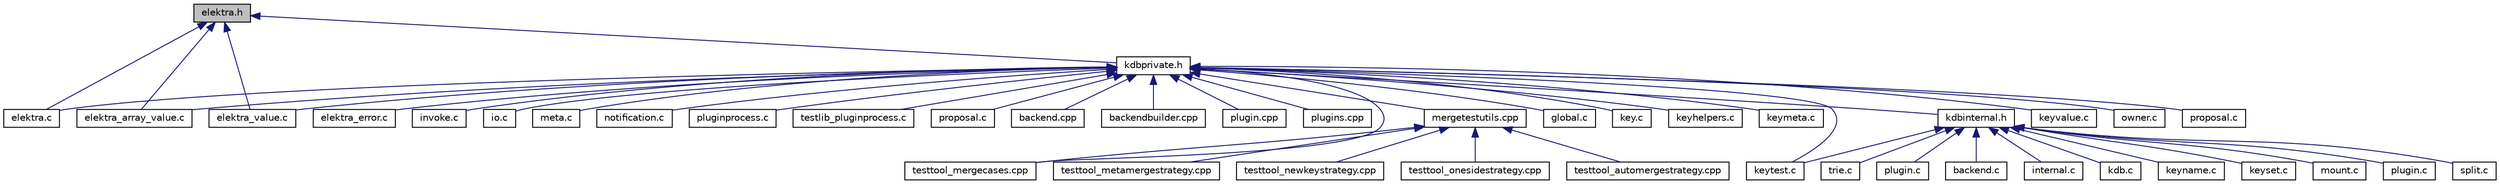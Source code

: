 digraph "elektra.h"
{
  edge [fontname="Helvetica",fontsize="10",labelfontname="Helvetica",labelfontsize="10"];
  node [fontname="Helvetica",fontsize="10",shape=record];
  Node10 [label="elektra.h",height=0.2,width=0.4,color="black", fillcolor="grey75", style="filled", fontcolor="black"];
  Node10 -> Node11 [dir="back",color="midnightblue",fontsize="10",style="solid",fontname="Helvetica"];
  Node11 [label="elektra.c",height=0.2,width=0.4,color="black", fillcolor="white", style="filled",URL="$elektra_8c.html",tooltip="Elektra High Level API. "];
  Node10 -> Node12 [dir="back",color="midnightblue",fontsize="10",style="solid",fontname="Helvetica"];
  Node12 [label="elektra_array_value.c",height=0.2,width=0.4,color="black", fillcolor="white", style="filled",URL="$elektra__array__value_8c.html",tooltip="Elektra High Level API. "];
  Node10 -> Node13 [dir="back",color="midnightblue",fontsize="10",style="solid",fontname="Helvetica"];
  Node13 [label="elektra_value.c",height=0.2,width=0.4,color="black", fillcolor="white", style="filled",URL="$elektra__value_8c.html",tooltip="Elektra High Level API. "];
  Node10 -> Node14 [dir="back",color="midnightblue",fontsize="10",style="solid",fontname="Helvetica"];
  Node14 [label="kdbprivate.h",height=0.2,width=0.4,color="black", fillcolor="white", style="filled",URL="$kdbprivate_8h.html",tooltip="Private declarations. "];
  Node14 -> Node15 [dir="back",color="midnightblue",fontsize="10",style="solid",fontname="Helvetica"];
  Node15 [label="global.c",height=0.2,width=0.4,color="black", fillcolor="white", style="filled",URL="$global_8c.html",tooltip="Helpers for global plugins. "];
  Node14 -> Node16 [dir="back",color="midnightblue",fontsize="10",style="solid",fontname="Helvetica"];
  Node16 [label="key.c",height=0.2,width=0.4,color="black", fillcolor="white", style="filled",URL="$key_8c.html",tooltip="Methods for Key manipulation. "];
  Node14 -> Node17 [dir="back",color="midnightblue",fontsize="10",style="solid",fontname="Helvetica"];
  Node17 [label="keyhelpers.c",height=0.2,width=0.4,color="black", fillcolor="white", style="filled",URL="$keyhelpers_8c.html",tooltip="Helpers for key manipulation. "];
  Node14 -> Node18 [dir="back",color="midnightblue",fontsize="10",style="solid",fontname="Helvetica"];
  Node18 [label="keymeta.c",height=0.2,width=0.4,color="black", fillcolor="white", style="filled",URL="$keymeta_8c.html",tooltip="Methods to do various operations on Key metadata. "];
  Node14 -> Node19 [dir="back",color="midnightblue",fontsize="10",style="solid",fontname="Helvetica"];
  Node19 [label="keytest.c",height=0.2,width=0.4,color="black", fillcolor="white", style="filled",URL="$keytest_8c.html",tooltip="Methods for making tests. "];
  Node14 -> Node20 [dir="back",color="midnightblue",fontsize="10",style="solid",fontname="Helvetica"];
  Node20 [label="keyvalue.c",height=0.2,width=0.4,color="black", fillcolor="white", style="filled",URL="$keyvalue_8c.html",tooltip="Methods for Key value manipulation. "];
  Node14 -> Node21 [dir="back",color="midnightblue",fontsize="10",style="solid",fontname="Helvetica"];
  Node21 [label="owner.c",height=0.2,width=0.4,color="black", fillcolor="white", style="filled",URL="$owner_8c.html",tooltip="Obsolete owner methods. "];
  Node14 -> Node22 [dir="back",color="midnightblue",fontsize="10",style="solid",fontname="Helvetica"];
  Node22 [label="proposal.c",height=0.2,width=0.4,color="black", fillcolor="white", style="filled",URL="$elektra_2proposal_8c.html",tooltip="Implementation of proposed API enhancements. "];
  Node14 -> Node11 [dir="back",color="midnightblue",fontsize="10",style="solid",fontname="Helvetica"];
  Node14 -> Node12 [dir="back",color="midnightblue",fontsize="10",style="solid",fontname="Helvetica"];
  Node14 -> Node23 [dir="back",color="midnightblue",fontsize="10",style="solid",fontname="Helvetica"];
  Node23 [label="elektra_error.c",height=0.2,width=0.4,color="black", fillcolor="white", style="filled",URL="$elektra__error_8c.html",tooltip="Elektra error codes. "];
  Node14 -> Node13 [dir="back",color="midnightblue",fontsize="10",style="solid",fontname="Helvetica"];
  Node14 -> Node24 [dir="back",color="midnightblue",fontsize="10",style="solid",fontname="Helvetica"];
  Node24 [label="invoke.c",height=0.2,width=0.4,color="black", fillcolor="white", style="filled",URL="$invoke_8c.html",tooltip="Library for invoking exported plugin functions. "];
  Node14 -> Node25 [dir="back",color="midnightblue",fontsize="10",style="solid",fontname="Helvetica"];
  Node25 [label="io.c",height=0.2,width=0.4,color="black", fillcolor="white", style="filled",URL="$io_8c.html",tooltip="Implementation of I/O functions as defined in kdbio.h. "];
  Node14 -> Node26 [dir="back",color="midnightblue",fontsize="10",style="solid",fontname="Helvetica"];
  Node26 [label="meta.c",height=0.2,width=0.4,color="black", fillcolor="white", style="filled",URL="$meta_8c.html",tooltip="Methods for metadata manipulation. "];
  Node14 -> Node27 [dir="back",color="midnightblue",fontsize="10",style="solid",fontname="Helvetica"];
  Node27 [label="notification.c",height=0.2,width=0.4,color="black", fillcolor="white", style="filled",URL="$notification_8c.html",tooltip="Implementation of notification functions as defined in kdbnotification.h. "];
  Node14 -> Node28 [dir="back",color="midnightblue",fontsize="10",style="solid",fontname="Helvetica"];
  Node28 [label="pluginprocess.c",height=0.2,width=0.4,color="black", fillcolor="white", style="filled",URL="$pluginprocess_8c.html",tooltip="Source for the pluginprocess library. "];
  Node14 -> Node29 [dir="back",color="midnightblue",fontsize="10",style="solid",fontname="Helvetica"];
  Node29 [label="testlib_pluginprocess.c",height=0.2,width=0.4,color="black", fillcolor="white", style="filled",URL="$testlib__pluginprocess_8c.html",tooltip="Tests for pluginprocess library. "];
  Node14 -> Node30 [dir="back",color="midnightblue",fontsize="10",style="solid",fontname="Helvetica"];
  Node30 [label="proposal.c",height=0.2,width=0.4,color="black", fillcolor="white", style="filled",URL="$proposal_2proposal_8c.html",tooltip="Implementation of proposed API enhancements. "];
  Node14 -> Node31 [dir="back",color="midnightblue",fontsize="10",style="solid",fontname="Helvetica"];
  Node31 [label="backend.cpp",height=0.2,width=0.4,color="black", fillcolor="white", style="filled",URL="$src_2backend_8cpp.html",tooltip="Implementation of backend. "];
  Node14 -> Node32 [dir="back",color="midnightblue",fontsize="10",style="solid",fontname="Helvetica"];
  Node32 [label="backendbuilder.cpp",height=0.2,width=0.4,color="black", fillcolor="white", style="filled",URL="$backendbuilder_8cpp.html",tooltip="Implementation of backend builder. "];
  Node14 -> Node33 [dir="back",color="midnightblue",fontsize="10",style="solid",fontname="Helvetica"];
  Node33 [label="plugin.cpp",height=0.2,width=0.4,color="black", fillcolor="white", style="filled",URL="$plugin_8cpp.html",tooltip="Implementation of plugin. "];
  Node14 -> Node34 [dir="back",color="midnightblue",fontsize="10",style="solid",fontname="Helvetica"];
  Node34 [label="plugins.cpp",height=0.2,width=0.4,color="black", fillcolor="white", style="filled",URL="$plugins_8cpp.html",tooltip="Implementation of set/get/error plugins. "];
  Node14 -> Node35 [dir="back",color="midnightblue",fontsize="10",style="solid",fontname="Helvetica"];
  Node35 [label="mergetestutils.cpp",height=0.2,width=0.4,color="black", fillcolor="white", style="filled",URL="$mergetestutils_8cpp.html",tooltip="Implements a helper class for merge related tests. "];
  Node35 -> Node36 [dir="back",color="midnightblue",fontsize="10",style="solid",fontname="Helvetica"];
  Node36 [label="testtool_automergestrategy.cpp",height=0.2,width=0.4,color="black", fillcolor="white", style="filled",URL="$testtool__automergestrategy_8cpp.html",tooltip="Tests for the AutoMergeStrategy. "];
  Node35 -> Node37 [dir="back",color="midnightblue",fontsize="10",style="solid",fontname="Helvetica"];
  Node37 [label="testtool_mergecases.cpp",height=0.2,width=0.4,color="black", fillcolor="white", style="filled",URL="$testtool__mergecases_8cpp.html",tooltip="Tests for the ThreeWayMerge. "];
  Node35 -> Node38 [dir="back",color="midnightblue",fontsize="10",style="solid",fontname="Helvetica"];
  Node38 [label="testtool_metamergestrategy.cpp",height=0.2,width=0.4,color="black", fillcolor="white", style="filled",URL="$testtool__metamergestrategy_8cpp.html",tooltip="Tests for the MetaMergeStrategy. "];
  Node35 -> Node39 [dir="back",color="midnightblue",fontsize="10",style="solid",fontname="Helvetica"];
  Node39 [label="testtool_newkeystrategy.cpp",height=0.2,width=0.4,color="black", fillcolor="white", style="filled",URL="$testtool__newkeystrategy_8cpp.html",tooltip="Tests for the NewKeyStrategy. "];
  Node35 -> Node40 [dir="back",color="midnightblue",fontsize="10",style="solid",fontname="Helvetica"];
  Node40 [label="testtool_onesidestrategy.cpp",height=0.2,width=0.4,color="black", fillcolor="white", style="filled",URL="$testtool__onesidestrategy_8cpp.html",tooltip="Tests for the OneSideStrategy. "];
  Node14 -> Node37 [dir="back",color="midnightblue",fontsize="10",style="solid",fontname="Helvetica"];
  Node14 -> Node41 [dir="back",color="midnightblue",fontsize="10",style="solid",fontname="Helvetica"];
  Node41 [label="kdbinternal.h",height=0.2,width=0.4,color="black", fillcolor="white", style="filled",URL="$kdbinternal_8h.html",tooltip="Includes most internal header files. "];
  Node41 -> Node42 [dir="back",color="midnightblue",fontsize="10",style="solid",fontname="Helvetica"];
  Node42 [label="backend.c",height=0.2,width=0.4,color="black", fillcolor="white", style="filled",URL="$backend_8c.html",tooltip="Everything related to a backend. "];
  Node41 -> Node43 [dir="back",color="midnightblue",fontsize="10",style="solid",fontname="Helvetica"];
  Node43 [label="internal.c",height=0.2,width=0.4,color="black", fillcolor="white", style="filled",URL="$internal_8c.html",tooltip="Internal methods for Elektra. "];
  Node41 -> Node44 [dir="back",color="midnightblue",fontsize="10",style="solid",fontname="Helvetica"];
  Node44 [label="kdb.c",height=0.2,width=0.4,color="black", fillcolor="white", style="filled",URL="$kdb_8c.html",tooltip="Low level functions for access the Key Database. "];
  Node41 -> Node45 [dir="back",color="midnightblue",fontsize="10",style="solid",fontname="Helvetica"];
  Node45 [label="keyname.c",height=0.2,width=0.4,color="black", fillcolor="white", style="filled",URL="$elektra_2keyname_8c.html",tooltip="Methods for Key name manipulation. "];
  Node41 -> Node46 [dir="back",color="midnightblue",fontsize="10",style="solid",fontname="Helvetica"];
  Node46 [label="keyset.c",height=0.2,width=0.4,color="black", fillcolor="white", style="filled",URL="$keyset_8c.html",tooltip="Methods for key sets. "];
  Node41 -> Node19 [dir="back",color="midnightblue",fontsize="10",style="solid",fontname="Helvetica"];
  Node41 -> Node47 [dir="back",color="midnightblue",fontsize="10",style="solid",fontname="Helvetica"];
  Node47 [label="mount.c",height=0.2,width=0.4,color="black", fillcolor="white", style="filled",URL="$mount_8c.html",tooltip="Internals of mount functionality. "];
  Node41 -> Node48 [dir="back",color="midnightblue",fontsize="10",style="solid",fontname="Helvetica"];
  Node48 [label="plugin.c",height=0.2,width=0.4,color="black", fillcolor="white", style="filled",URL="$elektra_2plugin_8c.html",tooltip="Interna of plugin functionality. "];
  Node41 -> Node49 [dir="back",color="midnightblue",fontsize="10",style="solid",fontname="Helvetica"];
  Node49 [label="split.c",height=0.2,width=0.4,color="black", fillcolor="white", style="filled",URL="$split_8c.html",tooltip="Interna of splitting functionality. "];
  Node41 -> Node50 [dir="back",color="midnightblue",fontsize="10",style="solid",fontname="Helvetica"];
  Node50 [label="trie.c",height=0.2,width=0.4,color="black", fillcolor="white", style="filled",URL="$trie_8c.html",tooltip="Interna of trie functionality. "];
  Node41 -> Node51 [dir="back",color="midnightblue",fontsize="10",style="solid",fontname="Helvetica"];
  Node51 [label="plugin.c",height=0.2,width=0.4,color="black", fillcolor="white", style="filled",URL="$plugin_2plugin_8c.html",tooltip="Access plugin handle. "];
}
